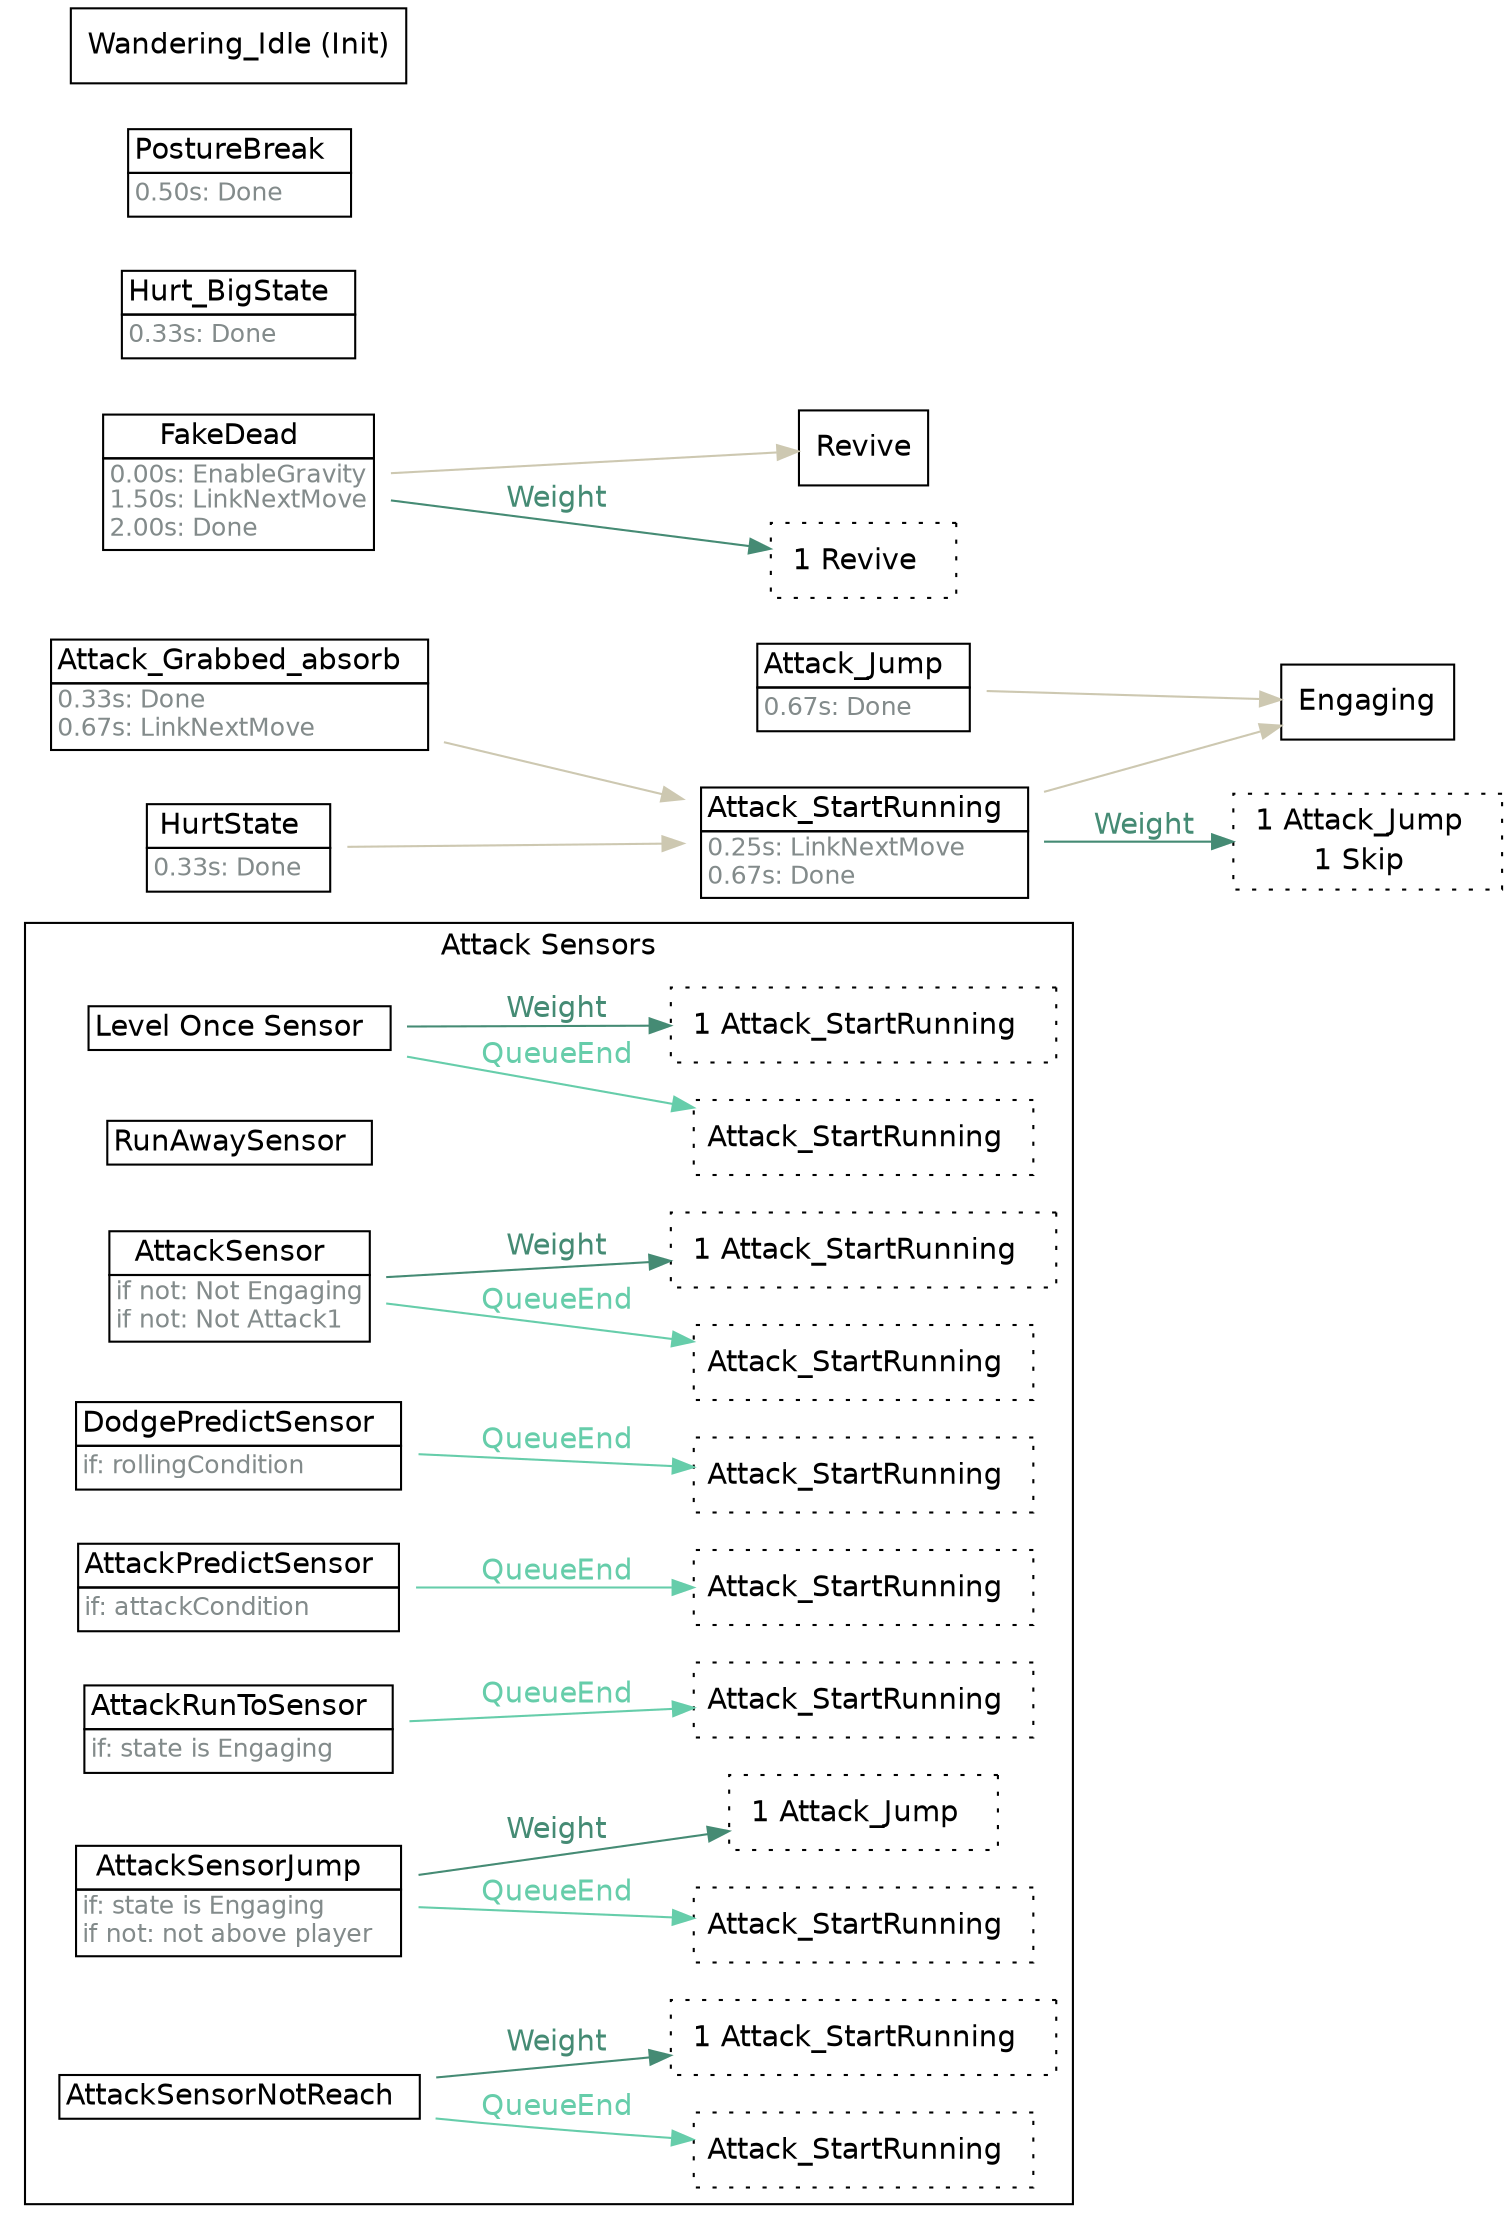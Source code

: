 strict digraph "Foo" {
	"rankdir"="LR";
	node ["shape"="box","fontname"="Helvetica"];
	edge ["fontname"="Helvetica"];
	subgraph "cluster_attacksensors" {
		"rank"="sink";
		"label"="Attack Sensors";
		"fontname"="Helvetica";
		"Level Once Sensor" ["shape"="plaintext","label"=<<TABLE border="0" cellspacing="0" cellborder="1" cellpadding="2"><TR><TD>Level Once Sensor  </TD></TR></TABLE>>]
		"Level Once Sensor_linked" ["shape"="box","style"="dotted","label"=<<TABLE border="0" cellspacing="0" cellborder="0" cellpadding="2"><TR><TD>Attack_StartRunning  </TD></TR></TABLE>>,"margin"="0.05"]
		"Level Once Sensor" -> "Level Once Sensor_linked"  ["label"="QueueEnd","color"="aquamarine3","fontcolor"="aquamarine3"]
		"Level Once Sensor_weight" ["shape"="box","style"="dotted","label"=<<TABLE border="0" cellspacing="0" cellborder="0" cellpadding="2"><TR><TD>1 Attack_StartRunning  </TD></TR></TABLE>>]
		"Level Once Sensor" -> "Level Once Sensor_weight"  ["label"="Weight","color"="aquamarine4","fontcolor"="aquamarine4"]
		"RunAwaySensor" ["shape"="plaintext","label"=<<TABLE border="0" cellspacing="0" cellborder="1" cellpadding="2"><TR><TD>RunAwaySensor  </TD></TR></TABLE>>]
		"AttackSensor" ["shape"="plaintext","label"=<<TABLE border="0" cellspacing="0" cellborder="1" cellpadding="2"><TR><TD>AttackSensor  </TD></TR><TR><TD align="left" balign="left"><FONT point-size="12" color="azure4">if not: Not Engaging<br/>if not: Not Attack1</FONT>  </TD></TR></TABLE>>]
		"AttackSensor_linked" ["shape"="box","style"="dotted","label"=<<TABLE border="0" cellspacing="0" cellborder="0" cellpadding="2"><TR><TD>Attack_StartRunning  </TD></TR></TABLE>>,"margin"="0.05"]
		"AttackSensor" -> "AttackSensor_linked"  ["label"="QueueEnd","color"="aquamarine3","fontcolor"="aquamarine3"]
		"AttackSensor_weight" ["shape"="box","style"="dotted","label"=<<TABLE border="0" cellspacing="0" cellborder="0" cellpadding="2"><TR><TD>1 Attack_StartRunning  </TD></TR></TABLE>>]
		"AttackSensor" -> "AttackSensor_weight"  ["label"="Weight","color"="aquamarine4","fontcolor"="aquamarine4"]
		"DodgePredictSensor" ["shape"="plaintext","label"=<<TABLE border="0" cellspacing="0" cellborder="1" cellpadding="2"><TR><TD>DodgePredictSensor  </TD></TR><TR><TD align="left" balign="left"><FONT point-size="12" color="azure4">if: rollingCondition</FONT>  </TD></TR></TABLE>>]
		"DodgePredictSensor_linked" ["shape"="box","style"="dotted","label"=<<TABLE border="0" cellspacing="0" cellborder="0" cellpadding="2"><TR><TD>Attack_StartRunning  </TD></TR></TABLE>>,"margin"="0.05"]
		"DodgePredictSensor" -> "DodgePredictSensor_linked"  ["label"="QueueEnd","color"="aquamarine3","fontcolor"="aquamarine3"]
		"AttackPredictSensor" ["shape"="plaintext","label"=<<TABLE border="0" cellspacing="0" cellborder="1" cellpadding="2"><TR><TD>AttackPredictSensor  </TD></TR><TR><TD align="left" balign="left"><FONT point-size="12" color="azure4">if: attackCondition</FONT>  </TD></TR></TABLE>>]
		"AttackPredictSensor_linked" ["shape"="box","style"="dotted","label"=<<TABLE border="0" cellspacing="0" cellborder="0" cellpadding="2"><TR><TD>Attack_StartRunning  </TD></TR></TABLE>>,"margin"="0.05"]
		"AttackPredictSensor" -> "AttackPredictSensor_linked"  ["label"="QueueEnd","color"="aquamarine3","fontcolor"="aquamarine3"]
		"AttackRunToSensor" ["shape"="plaintext","label"=<<TABLE border="0" cellspacing="0" cellborder="1" cellpadding="2"><TR><TD>AttackRunToSensor  </TD></TR><TR><TD align="left" balign="left"><FONT point-size="12" color="azure4">if: state is Engaging</FONT>  </TD></TR></TABLE>>]
		"AttackRunToSensor_linked" ["shape"="box","style"="dotted","label"=<<TABLE border="0" cellspacing="0" cellborder="0" cellpadding="2"><TR><TD>Attack_StartRunning  </TD></TR></TABLE>>,"margin"="0.05"]
		"AttackRunToSensor" -> "AttackRunToSensor_linked"  ["label"="QueueEnd","color"="aquamarine3","fontcolor"="aquamarine3"]
		"AttackSensorJump" ["shape"="plaintext","label"=<<TABLE border="0" cellspacing="0" cellborder="1" cellpadding="2"><TR><TD>AttackSensorJump  </TD></TR><TR><TD align="left" balign="left"><FONT point-size="12" color="azure4">if: state is Engaging<br/>if not: not above player</FONT>  </TD></TR></TABLE>>]
		"AttackSensorJump_linked" ["shape"="box","style"="dotted","label"=<<TABLE border="0" cellspacing="0" cellborder="0" cellpadding="2"><TR><TD>Attack_StartRunning  </TD></TR></TABLE>>,"margin"="0.05"]
		"AttackSensorJump" -> "AttackSensorJump_linked"  ["label"="QueueEnd","color"="aquamarine3","fontcolor"="aquamarine3"]
		"AttackSensorJump_weight" ["shape"="box","style"="dotted","label"=<<TABLE border="0" cellspacing="0" cellborder="0" cellpadding="2"><TR><TD>1 Attack_Jump  </TD></TR></TABLE>>]
		"AttackSensorJump" -> "AttackSensorJump_weight"  ["label"="Weight","color"="aquamarine4","fontcolor"="aquamarine4"]
		"AttackSensorNotReach" ["shape"="plaintext","label"=<<TABLE border="0" cellspacing="0" cellborder="1" cellpadding="2"><TR><TD>AttackSensorNotReach  </TD></TR></TABLE>>]
		"AttackSensorNotReach_linked" ["shape"="box","style"="dotted","label"=<<TABLE border="0" cellspacing="0" cellborder="0" cellpadding="2"><TR><TD>Attack_StartRunning  </TD></TR></TABLE>>,"margin"="0.05"]
		"AttackSensorNotReach" -> "AttackSensorNotReach_linked"  ["label"="QueueEnd","color"="aquamarine3","fontcolor"="aquamarine3"]
		"AttackSensorNotReach_weight" ["shape"="box","style"="dotted","label"=<<TABLE border="0" cellspacing="0" cellborder="0" cellpadding="2"><TR><TD>1 Attack_StartRunning  </TD></TR></TABLE>>]
		"AttackSensorNotReach" -> "AttackSensorNotReach_weight"  ["label"="Weight","color"="aquamarine4","fontcolor"="aquamarine4"]
	}
	
	"Attack_StartRunning" -> "Engaging"  ["color"="cornsilk3","fontcolor"="cornsilk3"]
	"Attack_StartRunning_weight" ["shape"="box","style"="dotted","label"=<<TABLE border="0" cellspacing="0" cellborder="0" cellpadding="2"><TR><TD>1 Attack_Jump  </TD></TR><TR><TD>1 Skip  </TD></TR></TABLE>>]
	"Attack_StartRunning" -> "Attack_StartRunning_weight"  ["label"="Weight","color"="aquamarine4","fontcolor"="aquamarine4"]
	"Attack_StartRunning" ["shape"="plaintext","label"=<<TABLE border="0" cellspacing="0" cellborder="1" cellpadding="2"><TR><TD>Attack_StartRunning  </TD></TR><TR><TD align="left" balign="left"><FONT point-size="12" color="azure4">0.25s: LinkNextMove<br/>0.67s: Done</FONT>  </TD></TR></TABLE>>]
	"Attack_Grabbed_absorb" -> "Attack_StartRunning"  ["color"="cornsilk3","fontcolor"="cornsilk3"]
	"Attack_Grabbed_absorb" ["shape"="plaintext","label"=<<TABLE border="0" cellspacing="0" cellborder="1" cellpadding="2"><TR><TD>Attack_Grabbed_absorb  </TD></TR><TR><TD align="left" balign="left"><FONT point-size="12" color="azure4">0.33s: Done<br/>0.67s: LinkNextMove</FONT>  </TD></TR></TABLE>>]
	"Attack_Jump" -> "Engaging"  ["color"="cornsilk3","fontcolor"="cornsilk3"]
	"Attack_Jump" ["shape"="plaintext","label"=<<TABLE border="0" cellspacing="0" cellborder="1" cellpadding="2"><TR><TD>Attack_Jump  </TD></TR><TR><TD align="left" balign="left"><FONT point-size="12" color="azure4">0.67s: Done</FONT>  </TD></TR></TABLE>>]
	"FakeDead" -> "Revive"  ["color"="cornsilk3","fontcolor"="cornsilk3"]
	"FakeDead_weight" ["shape"="box","style"="dotted","label"=<<TABLE border="0" cellspacing="0" cellborder="0" cellpadding="2"><TR><TD>1 Revive  </TD></TR></TABLE>>]
	"FakeDead" -> "FakeDead_weight"  ["label"="Weight","color"="aquamarine4","fontcolor"="aquamarine4"]
	"FakeDead" ["shape"="plaintext","label"=<<TABLE border="0" cellspacing="0" cellborder="1" cellpadding="2"><TR><TD>FakeDead  </TD></TR><TR><TD align="left" balign="left"><FONT point-size="12" color="azure4">0.00s: EnableGravity<br/>1.50s: LinkNextMove<br/>2.00s: Done</FONT>  </TD></TR></TABLE>>]
	"HurtState" -> "Attack_StartRunning"  ["color"="cornsilk3","fontcolor"="cornsilk3"]
	"HurtState" ["shape"="plaintext","label"=<<TABLE border="0" cellspacing="0" cellborder="1" cellpadding="2"><TR><TD>HurtState  </TD></TR><TR><TD align="left" balign="left"><FONT point-size="12" color="azure4">0.33s: Done</FONT>  </TD></TR></TABLE>>]
	"Hurt_BigState" ["shape"="plaintext","label"=<<TABLE border="0" cellspacing="0" cellborder="1" cellpadding="2"><TR><TD>Hurt_BigState  </TD></TR><TR><TD align="left" balign="left"><FONT point-size="12" color="azure4">0.33s: Done</FONT>  </TD></TR></TABLE>>]
	"PostureBreak" ["shape"="plaintext","label"=<<TABLE border="0" cellspacing="0" cellborder="1" cellpadding="2"><TR><TD>PostureBreak  </TD></TR><TR><TD align="left" balign="left"><FONT point-size="12" color="azure4">0.50s: Done</FONT>  </TD></TR></TABLE>>]
	"Wandering_Idle" ["label"="Wandering_Idle (Init)"]
}
